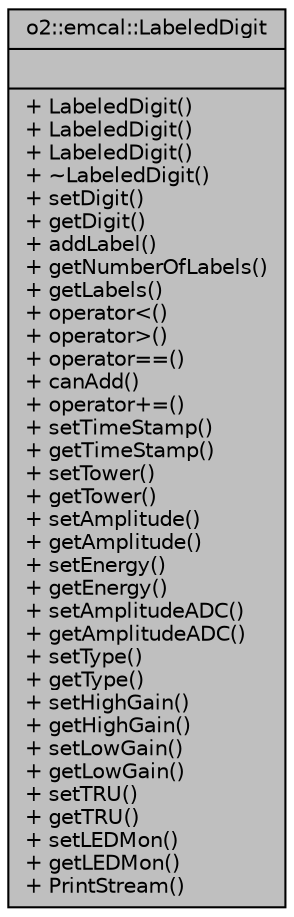 digraph "o2::emcal::LabeledDigit"
{
 // INTERACTIVE_SVG=YES
  bgcolor="transparent";
  edge [fontname="Helvetica",fontsize="10",labelfontname="Helvetica",labelfontsize="10"];
  node [fontname="Helvetica",fontsize="10",shape=record];
  Node1 [label="{o2::emcal::LabeledDigit\n||+ LabeledDigit()\l+ LabeledDigit()\l+ LabeledDigit()\l+ ~LabeledDigit()\l+ setDigit()\l+ getDigit()\l+ addLabel()\l+ getNumberOfLabels()\l+ getLabels()\l+ operator\<()\l+ operator\>()\l+ operator==()\l+ canAdd()\l+ operator+=()\l+ setTimeStamp()\l+ getTimeStamp()\l+ setTower()\l+ getTower()\l+ setAmplitude()\l+ getAmplitude()\l+ setEnergy()\l+ getEnergy()\l+ setAmplitudeADC()\l+ getAmplitudeADC()\l+ setType()\l+ getType()\l+ setHighGain()\l+ getHighGain()\l+ setLowGain()\l+ getLowGain()\l+ setTRU()\l+ getTRU()\l+ setLEDMon()\l+ getLEDMon()\l+ PrintStream()\l}",height=0.2,width=0.4,color="black", fillcolor="grey75", style="filled", fontcolor="black"];
}
